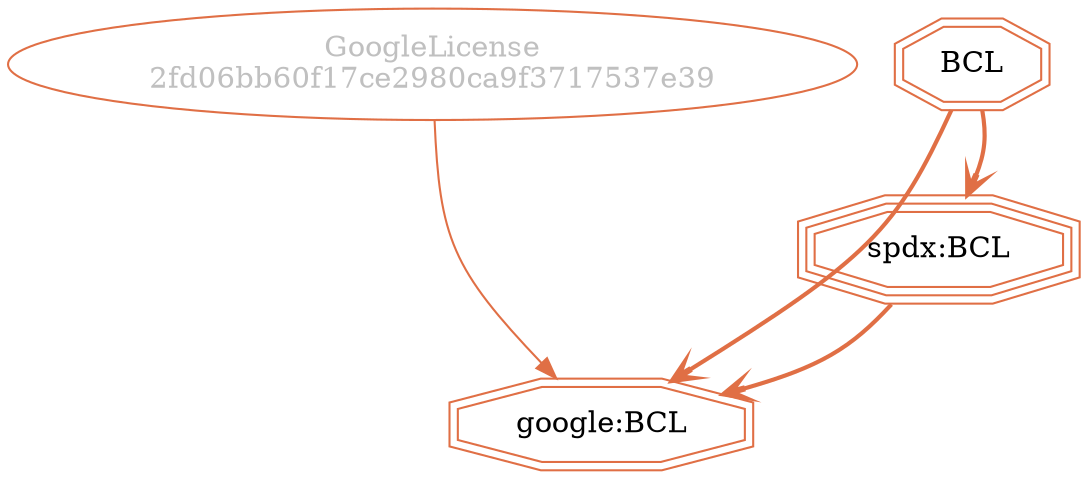 strict digraph {
    node [shape=box];
    graph [splines=curved];
    5672 [label="GoogleLicense\n2fd06bb60f17ce2980ca9f3717537e39"
         ,fontcolor=gray
         ,color="#e06f45"
         ,fillcolor="beige;1"
         ,shape=ellipse];
    5673 [label="google:BCL"
         ,color="#e06f45"
         ,shape=doubleoctagon];
    5674 [label=BCL
         ,color="#e06f45"
         ,shape=doubleoctagon];
    5675 [label="spdx:BCL"
         ,color="#e06f45"
         ,shape=tripleoctagon];
    5672 -> 5673 [weight=0.5
                 ,color="#e06f45"];
    5674 -> 5673 [style=bold
                 ,arrowhead=vee
                 ,weight=0.7
                 ,color="#e06f45"];
    5674 -> 5675 [style=bold
                 ,arrowhead=vee
                 ,weight=0.7
                 ,color="#e06f45"];
    5675 -> 5673 [style=bold
                 ,arrowhead=vee
                 ,weight=0.7
                 ,color="#e06f45"];
}
